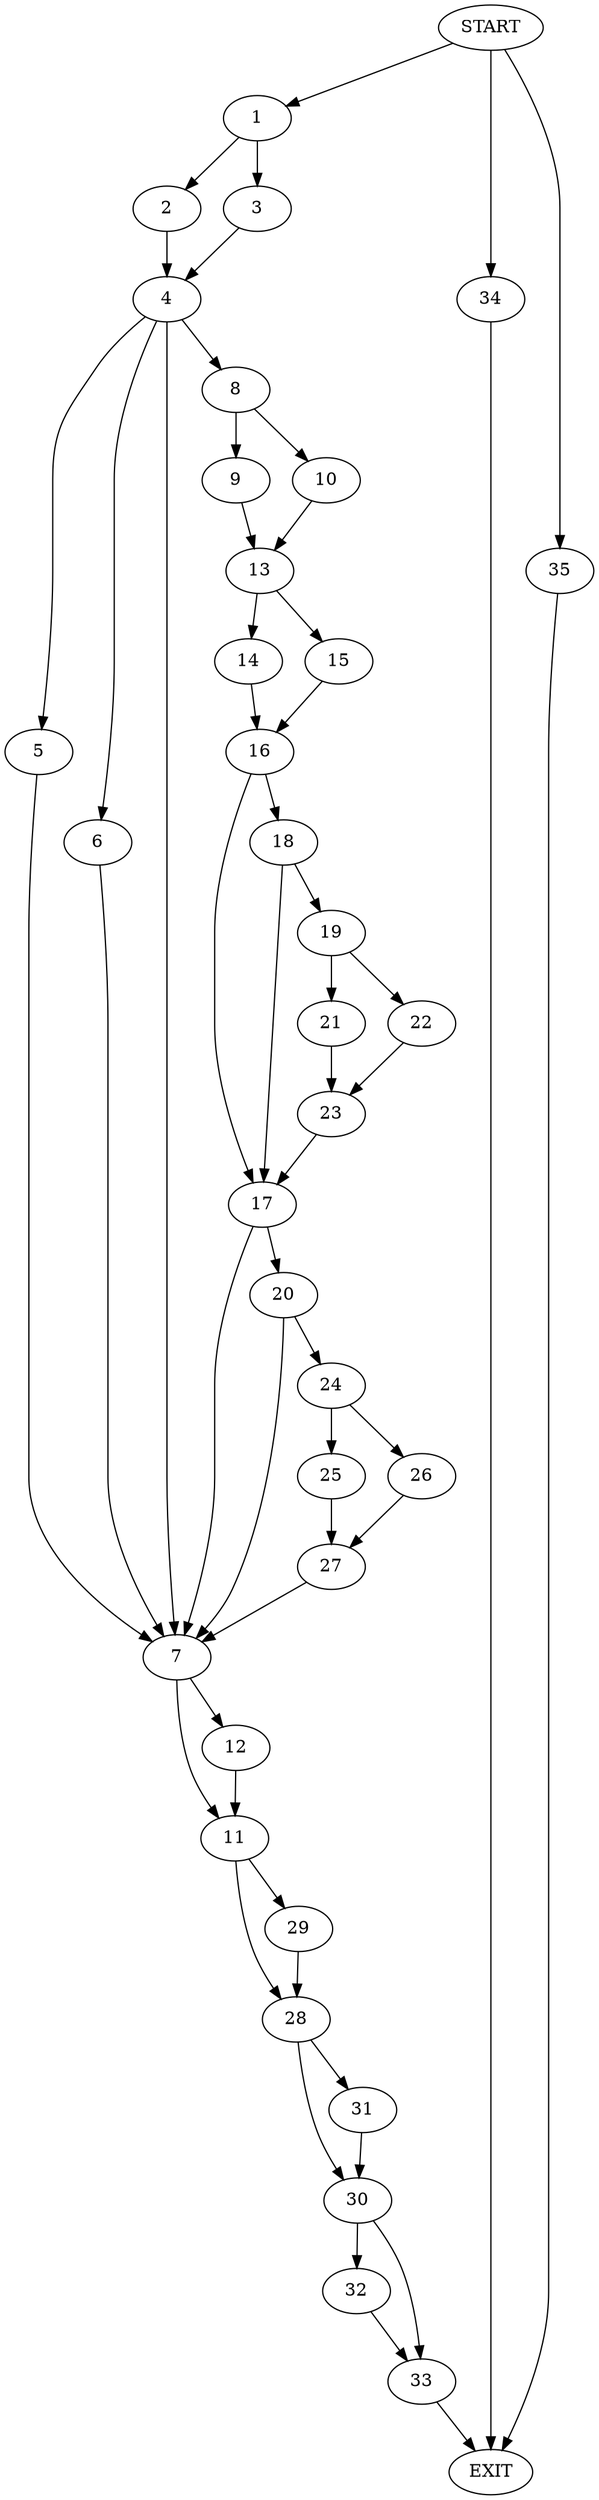 digraph {
0 [label="START"]
36 [label="EXIT"]
0 -> 1
1 -> 2
1 -> 3
2 -> 4
3 -> 4
4 -> 5
4 -> 6
4 -> 7
4 -> 8
8 -> 9
8 -> 10
7 -> 11
7 -> 12
6 -> 7
5 -> 7
10 -> 13
9 -> 13
13 -> 14
13 -> 15
15 -> 16
14 -> 16
16 -> 17
16 -> 18
18 -> 17
18 -> 19
17 -> 20
17 -> 7
19 -> 21
19 -> 22
21 -> 23
22 -> 23
23 -> 17
20 -> 24
20 -> 7
24 -> 25
24 -> 26
26 -> 27
25 -> 27
27 -> 7
12 -> 11
11 -> 28
11 -> 29
28 -> 30
28 -> 31
29 -> 28
31 -> 30
30 -> 32
30 -> 33
0 -> 34
34 -> 36
33 -> 36
32 -> 33
0 -> 35
35 -> 36
}
